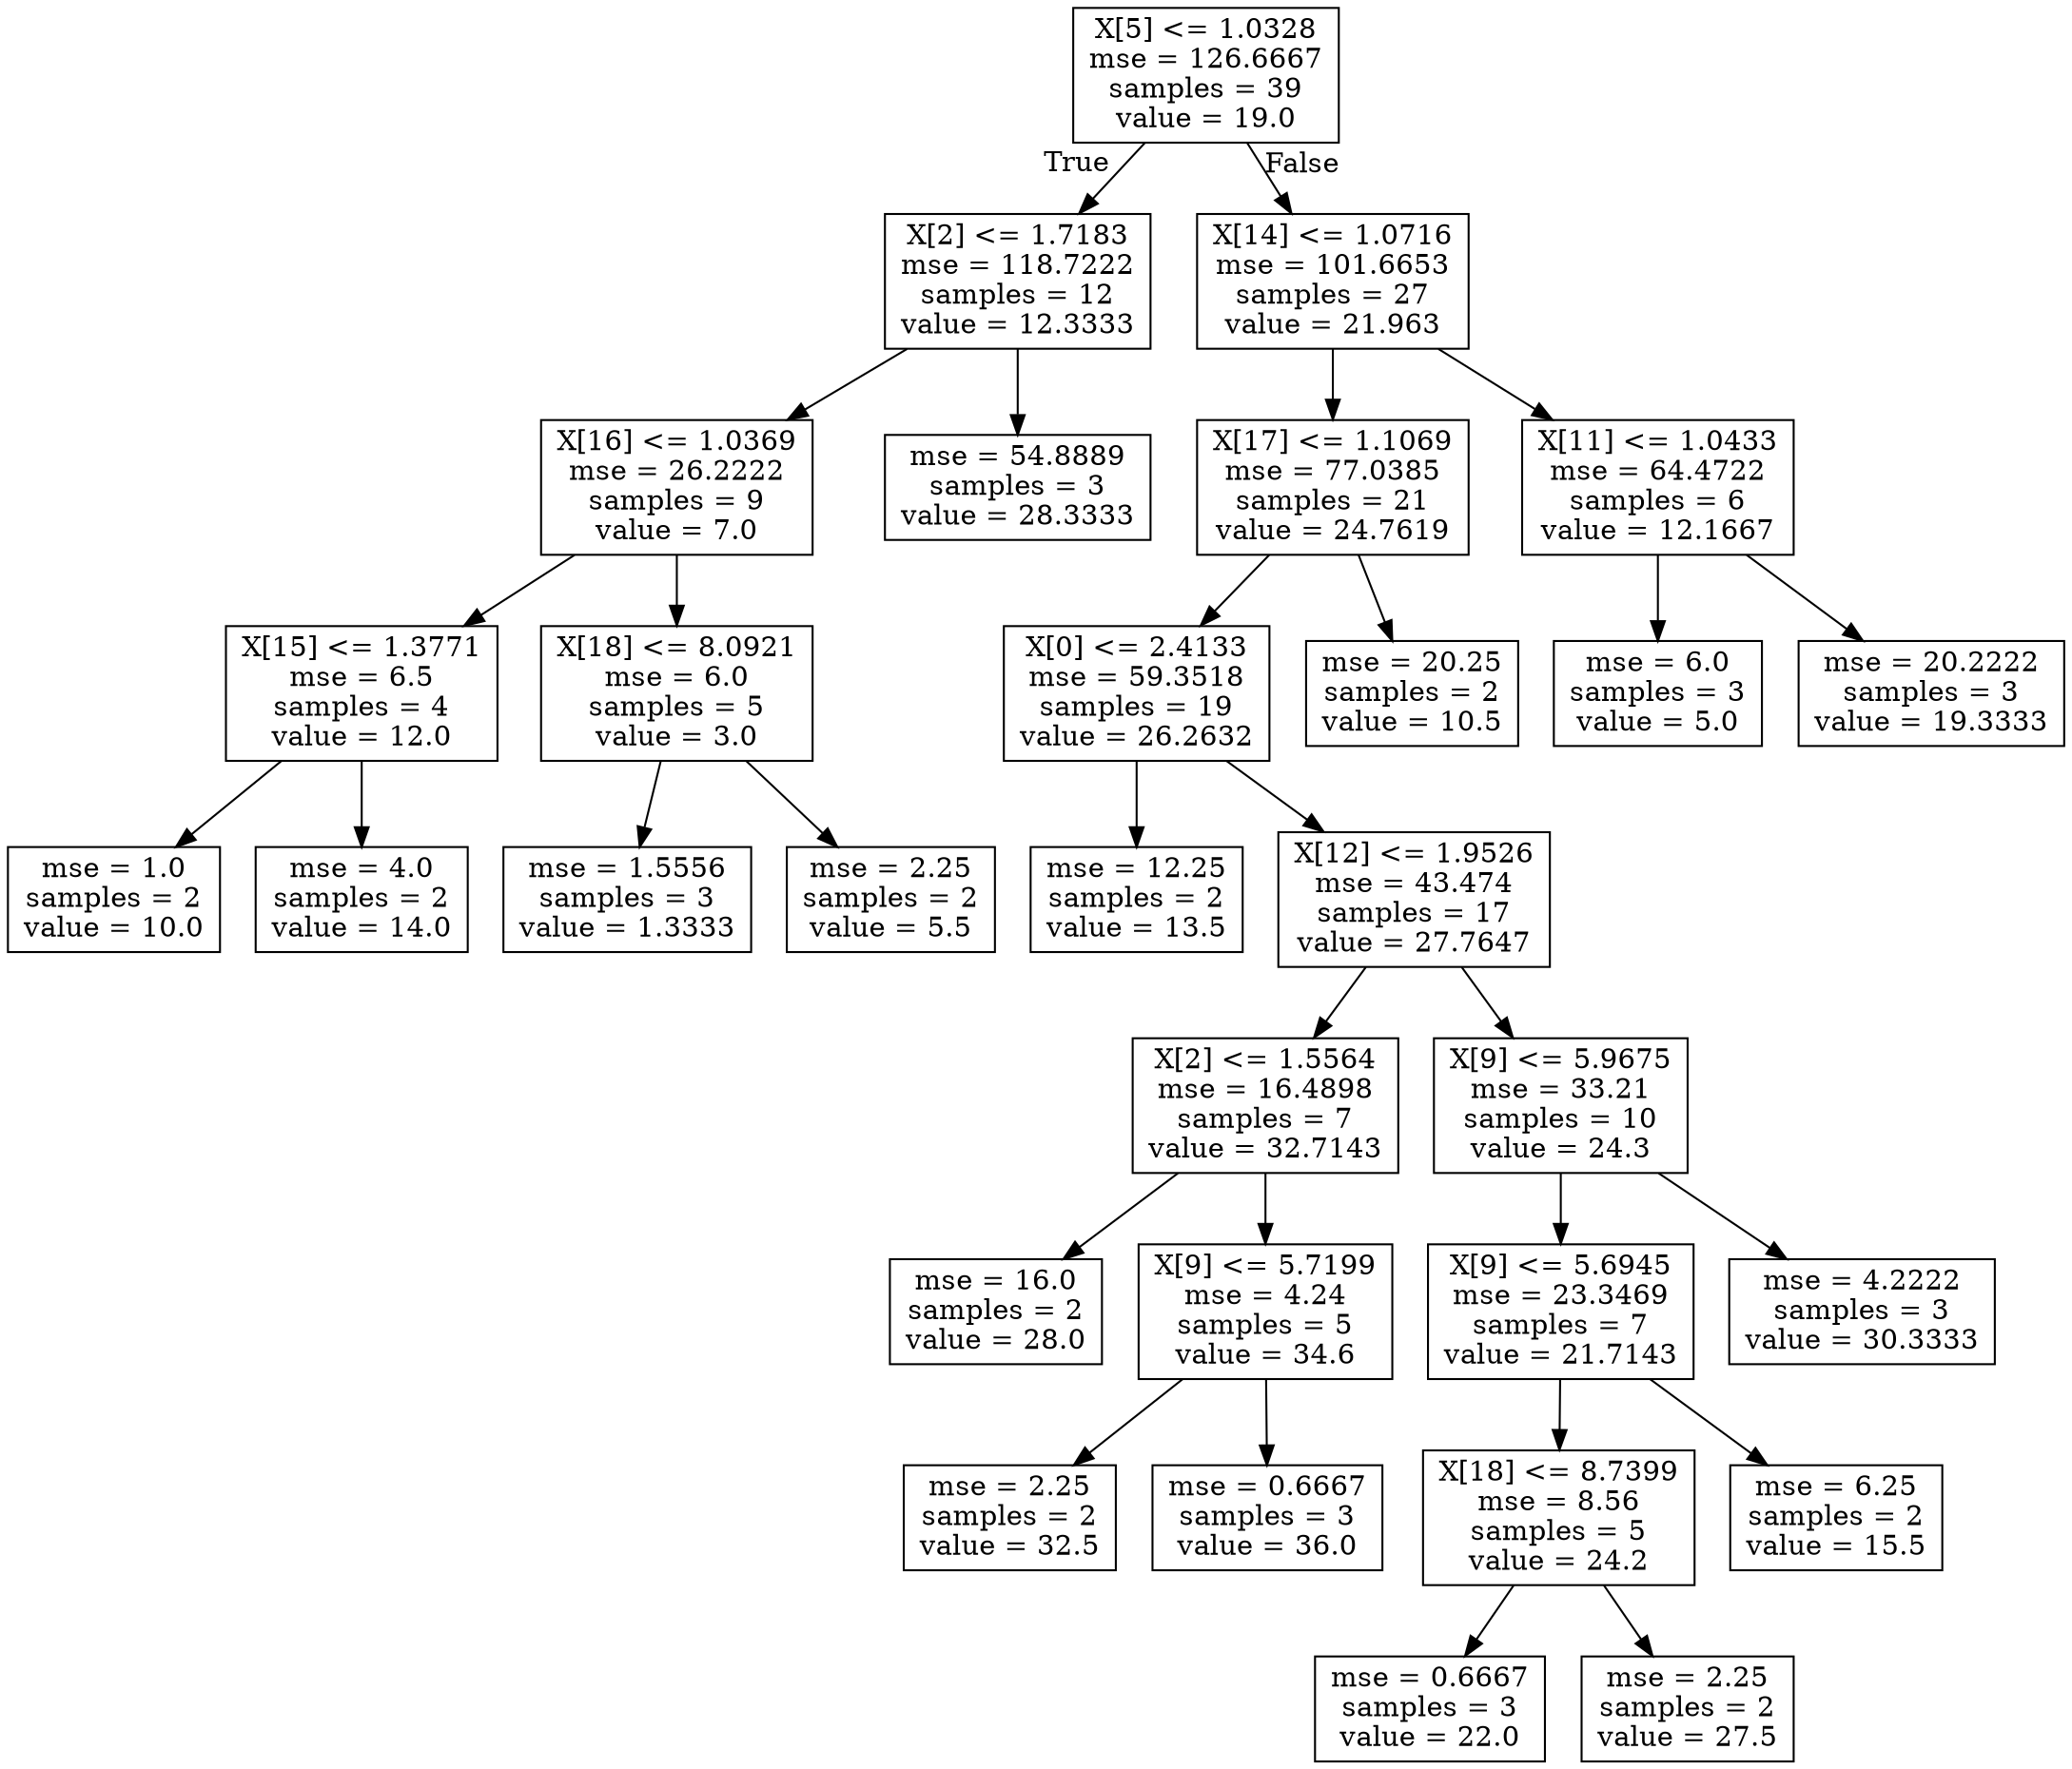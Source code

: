 digraph Tree {
node [shape=box] ;
0 [label="X[5] <= 1.0328\nmse = 126.6667\nsamples = 39\nvalue = 19.0"] ;
1 [label="X[2] <= 1.7183\nmse = 118.7222\nsamples = 12\nvalue = 12.3333"] ;
0 -> 1 [labeldistance=2.5, labelangle=45, headlabel="True"] ;
2 [label="X[16] <= 1.0369\nmse = 26.2222\nsamples = 9\nvalue = 7.0"] ;
1 -> 2 ;
3 [label="X[15] <= 1.3771\nmse = 6.5\nsamples = 4\nvalue = 12.0"] ;
2 -> 3 ;
4 [label="mse = 1.0\nsamples = 2\nvalue = 10.0"] ;
3 -> 4 ;
5 [label="mse = 4.0\nsamples = 2\nvalue = 14.0"] ;
3 -> 5 ;
6 [label="X[18] <= 8.0921\nmse = 6.0\nsamples = 5\nvalue = 3.0"] ;
2 -> 6 ;
7 [label="mse = 1.5556\nsamples = 3\nvalue = 1.3333"] ;
6 -> 7 ;
8 [label="mse = 2.25\nsamples = 2\nvalue = 5.5"] ;
6 -> 8 ;
9 [label="mse = 54.8889\nsamples = 3\nvalue = 28.3333"] ;
1 -> 9 ;
10 [label="X[14] <= 1.0716\nmse = 101.6653\nsamples = 27\nvalue = 21.963"] ;
0 -> 10 [labeldistance=2.5, labelangle=-45, headlabel="False"] ;
11 [label="X[17] <= 1.1069\nmse = 77.0385\nsamples = 21\nvalue = 24.7619"] ;
10 -> 11 ;
12 [label="X[0] <= 2.4133\nmse = 59.3518\nsamples = 19\nvalue = 26.2632"] ;
11 -> 12 ;
13 [label="mse = 12.25\nsamples = 2\nvalue = 13.5"] ;
12 -> 13 ;
14 [label="X[12] <= 1.9526\nmse = 43.474\nsamples = 17\nvalue = 27.7647"] ;
12 -> 14 ;
15 [label="X[2] <= 1.5564\nmse = 16.4898\nsamples = 7\nvalue = 32.7143"] ;
14 -> 15 ;
16 [label="mse = 16.0\nsamples = 2\nvalue = 28.0"] ;
15 -> 16 ;
17 [label="X[9] <= 5.7199\nmse = 4.24\nsamples = 5\nvalue = 34.6"] ;
15 -> 17 ;
18 [label="mse = 2.25\nsamples = 2\nvalue = 32.5"] ;
17 -> 18 ;
19 [label="mse = 0.6667\nsamples = 3\nvalue = 36.0"] ;
17 -> 19 ;
20 [label="X[9] <= 5.9675\nmse = 33.21\nsamples = 10\nvalue = 24.3"] ;
14 -> 20 ;
21 [label="X[9] <= 5.6945\nmse = 23.3469\nsamples = 7\nvalue = 21.7143"] ;
20 -> 21 ;
22 [label="X[18] <= 8.7399\nmse = 8.56\nsamples = 5\nvalue = 24.2"] ;
21 -> 22 ;
23 [label="mse = 0.6667\nsamples = 3\nvalue = 22.0"] ;
22 -> 23 ;
24 [label="mse = 2.25\nsamples = 2\nvalue = 27.5"] ;
22 -> 24 ;
25 [label="mse = 6.25\nsamples = 2\nvalue = 15.5"] ;
21 -> 25 ;
26 [label="mse = 4.2222\nsamples = 3\nvalue = 30.3333"] ;
20 -> 26 ;
27 [label="mse = 20.25\nsamples = 2\nvalue = 10.5"] ;
11 -> 27 ;
28 [label="X[11] <= 1.0433\nmse = 64.4722\nsamples = 6\nvalue = 12.1667"] ;
10 -> 28 ;
29 [label="mse = 6.0\nsamples = 3\nvalue = 5.0"] ;
28 -> 29 ;
30 [label="mse = 20.2222\nsamples = 3\nvalue = 19.3333"] ;
28 -> 30 ;
}